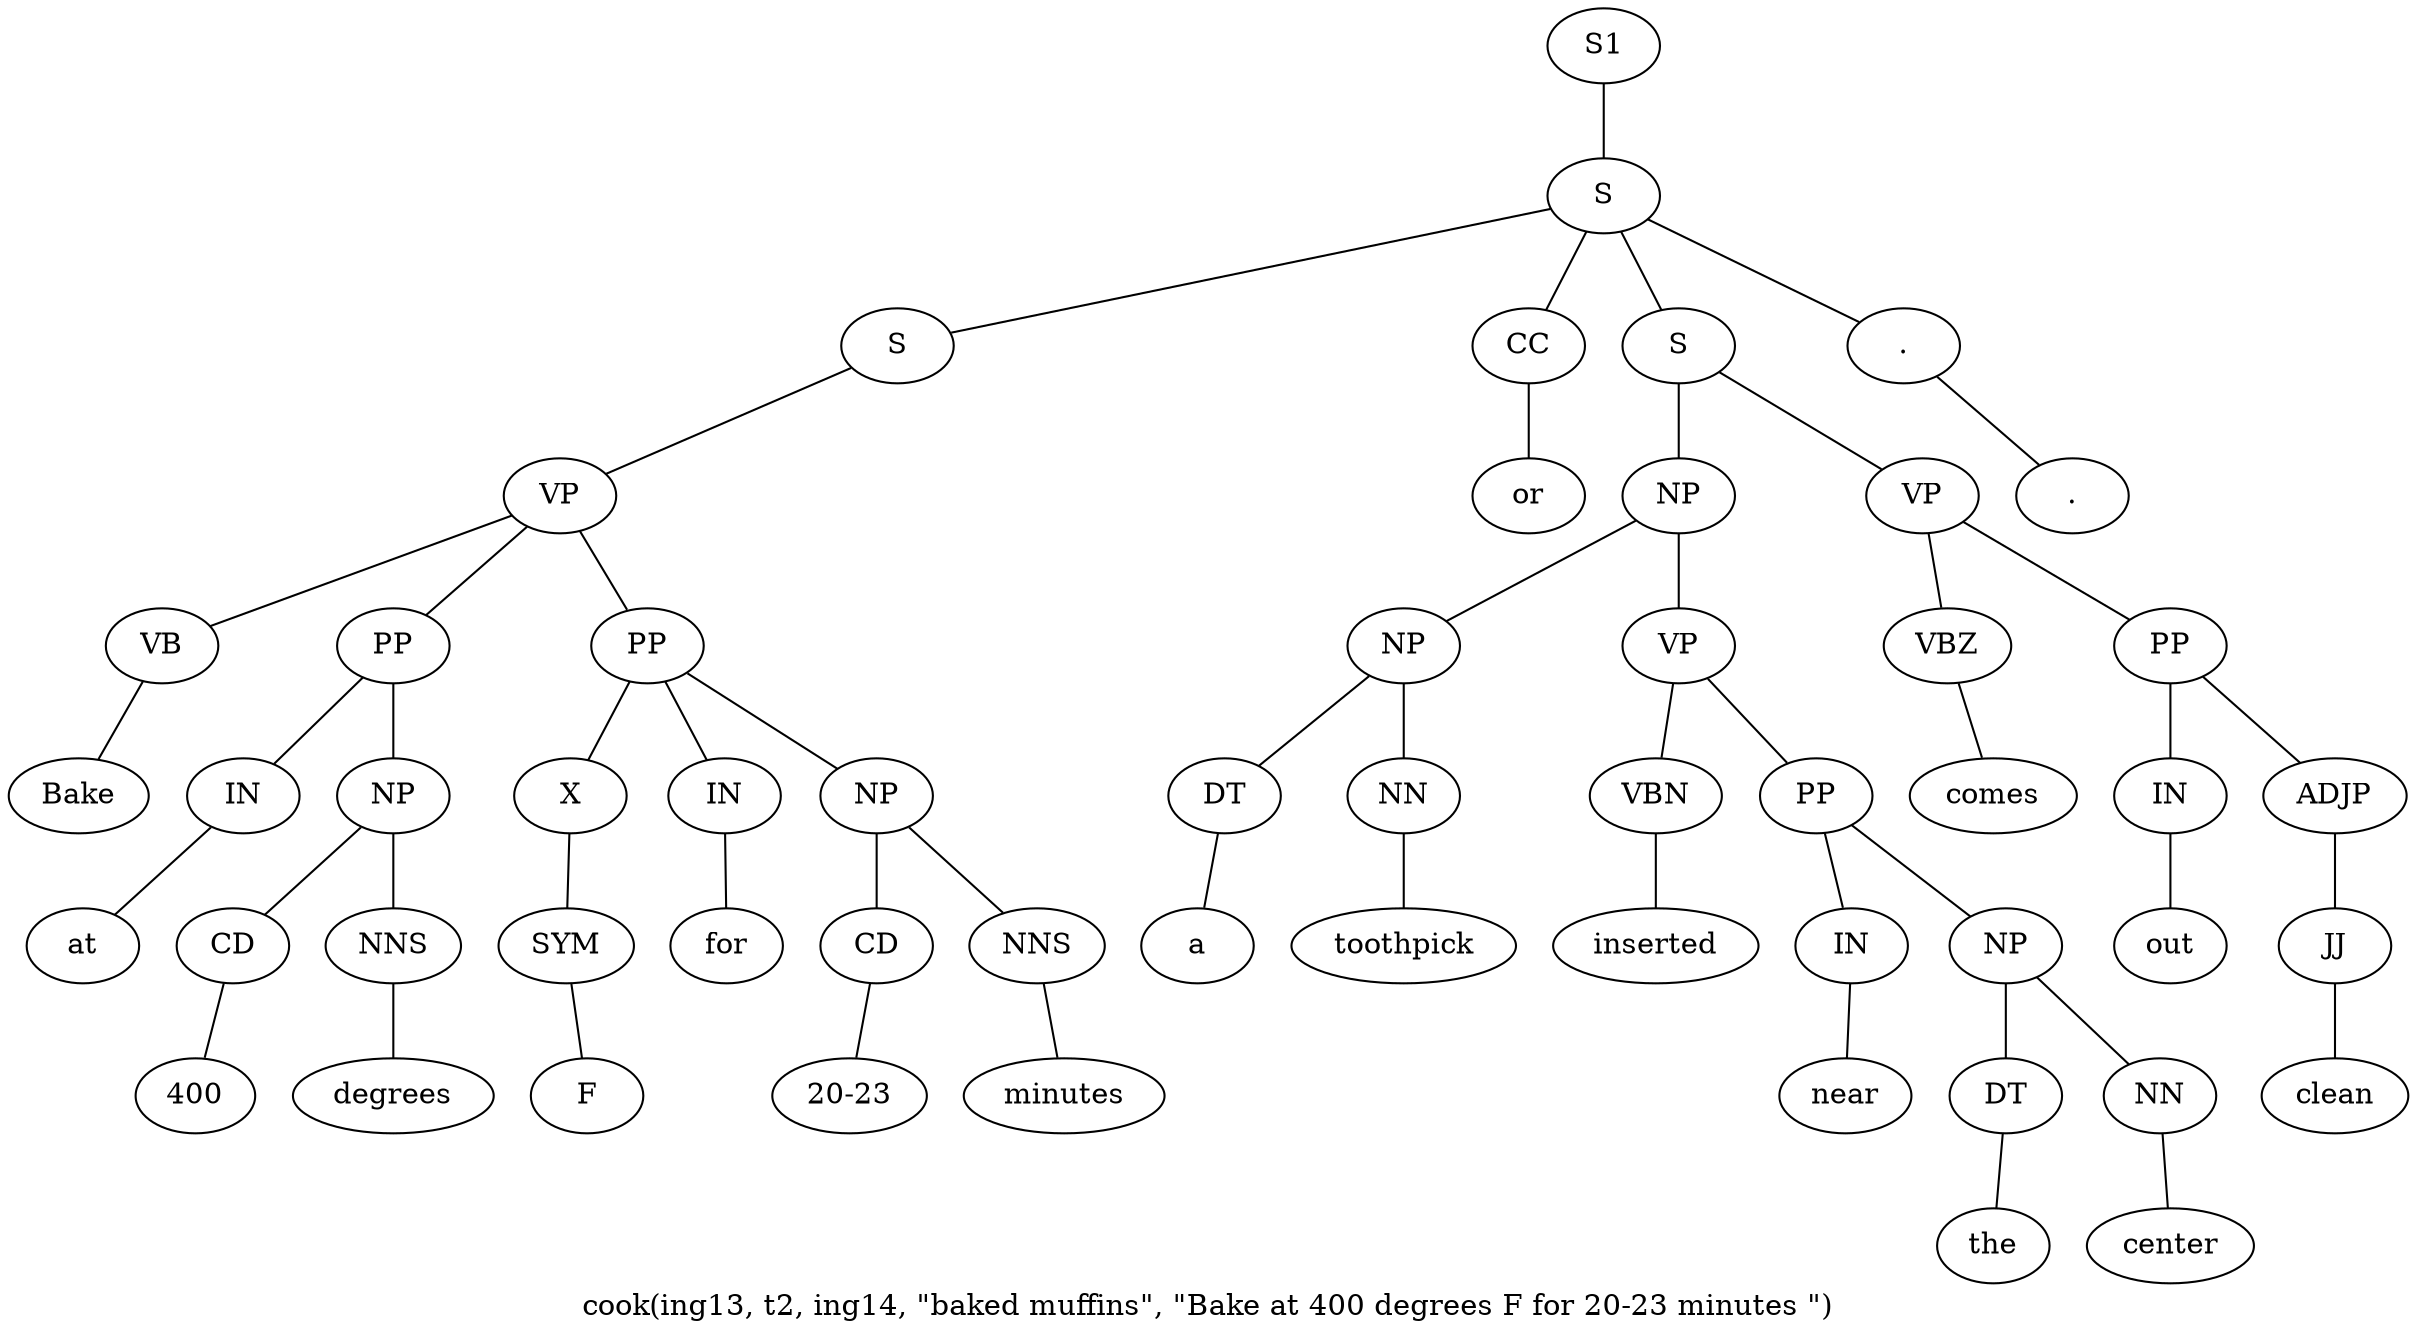 graph SyntaxGraph {
	label = "cook(ing13, t2, ing14, \"baked muffins\", \"Bake at 400 degrees F for 20-23 minutes \")";
	Node0 [label="S1"];
	Node1 [label="S"];
	Node2 [label="S"];
	Node3 [label="VP"];
	Node4 [label="VB"];
	Node5 [label="Bake"];
	Node6 [label="PP"];
	Node7 [label="IN"];
	Node8 [label="at"];
	Node9 [label="NP"];
	Node10 [label="CD"];
	Node11 [label="400"];
	Node12 [label="NNS"];
	Node13 [label="degrees"];
	Node14 [label="PP"];
	Node15 [label="X"];
	Node16 [label="SYM"];
	Node17 [label="F"];
	Node18 [label="IN"];
	Node19 [label="for"];
	Node20 [label="NP"];
	Node21 [label="CD"];
	Node22 [label="20-23"];
	Node23 [label="NNS"];
	Node24 [label="minutes"];
	Node25 [label="CC"];
	Node26 [label="or"];
	Node27 [label="S"];
	Node28 [label="NP"];
	Node29 [label="NP"];
	Node30 [label="DT"];
	Node31 [label="a"];
	Node32 [label="NN"];
	Node33 [label="toothpick"];
	Node34 [label="VP"];
	Node35 [label="VBN"];
	Node36 [label="inserted"];
	Node37 [label="PP"];
	Node38 [label="IN"];
	Node39 [label="near"];
	Node40 [label="NP"];
	Node41 [label="DT"];
	Node42 [label="the"];
	Node43 [label="NN"];
	Node44 [label="center"];
	Node45 [label="VP"];
	Node46 [label="VBZ"];
	Node47 [label="comes"];
	Node48 [label="PP"];
	Node49 [label="IN"];
	Node50 [label="out"];
	Node51 [label="ADJP"];
	Node52 [label="JJ"];
	Node53 [label="clean"];
	Node54 [label="."];
	Node55 [label="."];

	Node0 -- Node1;
	Node1 -- Node2;
	Node1 -- Node25;
	Node1 -- Node27;
	Node1 -- Node54;
	Node2 -- Node3;
	Node3 -- Node4;
	Node3 -- Node6;
	Node3 -- Node14;
	Node4 -- Node5;
	Node6 -- Node7;
	Node6 -- Node9;
	Node7 -- Node8;
	Node9 -- Node10;
	Node9 -- Node12;
	Node10 -- Node11;
	Node12 -- Node13;
	Node14 -- Node15;
	Node14 -- Node18;
	Node14 -- Node20;
	Node15 -- Node16;
	Node16 -- Node17;
	Node18 -- Node19;
	Node20 -- Node21;
	Node20 -- Node23;
	Node21 -- Node22;
	Node23 -- Node24;
	Node25 -- Node26;
	Node27 -- Node28;
	Node27 -- Node45;
	Node28 -- Node29;
	Node28 -- Node34;
	Node29 -- Node30;
	Node29 -- Node32;
	Node30 -- Node31;
	Node32 -- Node33;
	Node34 -- Node35;
	Node34 -- Node37;
	Node35 -- Node36;
	Node37 -- Node38;
	Node37 -- Node40;
	Node38 -- Node39;
	Node40 -- Node41;
	Node40 -- Node43;
	Node41 -- Node42;
	Node43 -- Node44;
	Node45 -- Node46;
	Node45 -- Node48;
	Node46 -- Node47;
	Node48 -- Node49;
	Node48 -- Node51;
	Node49 -- Node50;
	Node51 -- Node52;
	Node52 -- Node53;
	Node54 -- Node55;
}